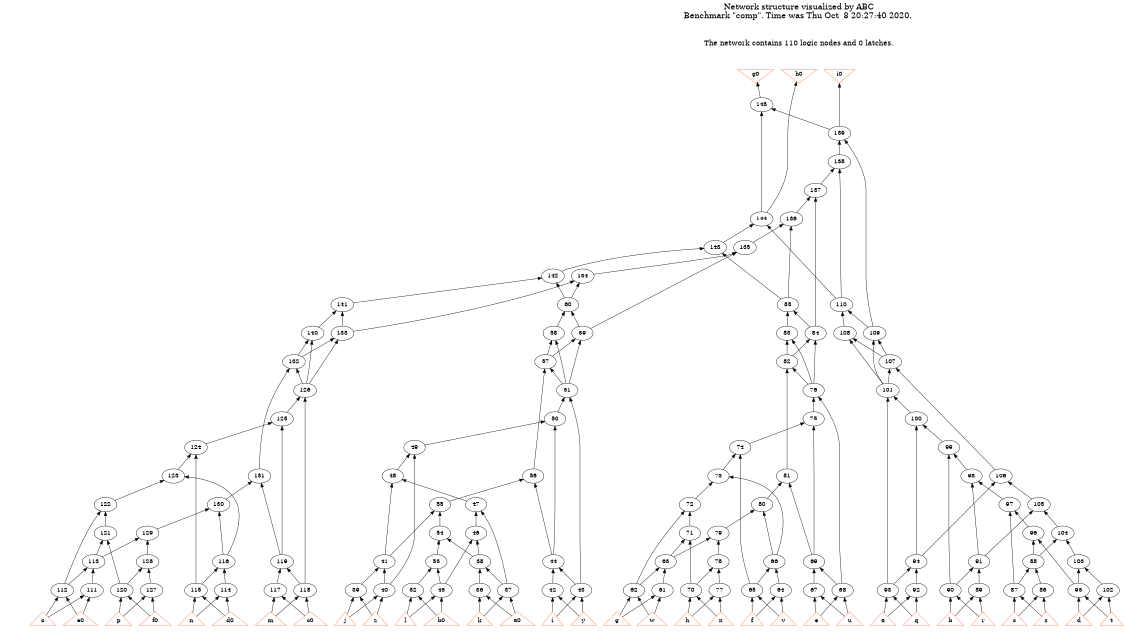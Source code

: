 # Network structure generated by ABC

digraph network {
size = "7.5,10";
center = true;
edge [dir = back];

{
  node [shape = plaintext];
  edge [style = invis];
  LevelTitle1 [label=""];
  LevelTitle2 [label=""];
  Level19 [label = ""];
  Level18 [label = ""];
  Level17 [label = ""];
  Level16 [label = ""];
  Level15 [label = ""];
  Level14 [label = ""];
  Level13 [label = ""];
  Level12 [label = ""];
  Level11 [label = ""];
  Level10 [label = ""];
  Level9 [label = ""];
  Level8 [label = ""];
  Level7 [label = ""];
  Level6 [label = ""];
  Level5 [label = ""];
  Level4 [label = ""];
  Level3 [label = ""];
  Level2 [label = ""];
  Level1 [label = ""];
  Level0 [label = ""];
  LevelTitle1 ->  LevelTitle2 ->  Level19 ->  Level18 ->  Level17 ->  Level16 ->  Level15 ->  Level14 ->  Level13 ->  Level12 ->  Level11 ->  Level10 ->  Level9 ->  Level8 ->  Level7 ->  Level6 ->  Level5 ->  Level4 ->  Level3 ->  Level2 ->  Level1 ->  Level0;
}

{
  rank = same;
  LevelTitle1;
  title1 [shape=plaintext,
          fontsize=20,
          fontname = "Times-Roman",
          label="Network structure visualized by ABC\nBenchmark \"comp\". Time was Thu Oct  8 20:27:40 2020. "
         ];
}

{
  rank = same;
  LevelTitle2;
  title2 [shape=plaintext,
          fontsize=18,
          fontname = "Times-Roman",
          label="The network contains 110 logic nodes and 0 latches.\n"
         ];
}

{
  rank = same;
  Level19;
  Node33 [label = "g0", shape = invtriangle, color = coral, fillcolor = coral];
  Node34 [label = "h0", shape = invtriangle, color = coral, fillcolor = coral];
  Node35 [label = "i0", shape = invtriangle, color = coral, fillcolor = coral];
}

{
  rank = same;
  Level18;
  Node145 [label = "145\n", shape = ellipse];
}

{
  rank = same;
  Level17;
  Node139 [label = "139\n", shape = ellipse];
}

{
  rank = same;
  Level16;
  Node138 [label = "138\n", shape = ellipse];
}

{
  rank = same;
  Level15;
  Node137 [label = "137\n", shape = ellipse];
}

{
  rank = same;
  Level14;
  Node136 [label = "136\n", shape = ellipse];
  Node144 [label = "144\n", shape = ellipse];
}

{
  rank = same;
  Level13;
  Node135 [label = "135\n", shape = ellipse];
  Node143 [label = "143\n", shape = ellipse];
}

{
  rank = same;
  Level12;
  Node134 [label = "134\n", shape = ellipse];
  Node142 [label = "142\n", shape = ellipse];
}

{
  rank = same;
  Level11;
  Node60 [label = "60\n", shape = ellipse];
  Node85 [label = "85\n", shape = ellipse];
  Node110 [label = "110\n", shape = ellipse];
  Node141 [label = "141\n", shape = ellipse];
}

{
  rank = same;
  Level10;
  Node58 [label = "58\n", shape = ellipse];
  Node59 [label = "59\n", shape = ellipse];
  Node83 [label = "83\n", shape = ellipse];
  Node84 [label = "84\n", shape = ellipse];
  Node108 [label = "108\n", shape = ellipse];
  Node109 [label = "109\n", shape = ellipse];
  Node133 [label = "133\n", shape = ellipse];
  Node140 [label = "140\n", shape = ellipse];
}

{
  rank = same;
  Level9;
  Node57 [label = "57\n", shape = ellipse];
  Node82 [label = "82\n", shape = ellipse];
  Node107 [label = "107\n", shape = ellipse];
  Node132 [label = "132\n", shape = ellipse];
}

{
  rank = same;
  Level8;
  Node51 [label = "51\n", shape = ellipse];
  Node76 [label = "76\n", shape = ellipse];
  Node101 [label = "101\n", shape = ellipse];
  Node126 [label = "126\n", shape = ellipse];
}

{
  rank = same;
  Level7;
  Node50 [label = "50\n", shape = ellipse];
  Node75 [label = "75\n", shape = ellipse];
  Node100 [label = "100\n", shape = ellipse];
  Node125 [label = "125\n", shape = ellipse];
}

{
  rank = same;
  Level6;
  Node49 [label = "49\n", shape = ellipse];
  Node74 [label = "74\n", shape = ellipse];
  Node99 [label = "99\n", shape = ellipse];
  Node124 [label = "124\n", shape = ellipse];
}

{
  rank = same;
  Level5;
  Node48 [label = "48\n", shape = ellipse];
  Node56 [label = "56\n", shape = ellipse];
  Node73 [label = "73\n", shape = ellipse];
  Node81 [label = "81\n", shape = ellipse];
  Node98 [label = "98\n", shape = ellipse];
  Node106 [label = "106\n", shape = ellipse];
  Node123 [label = "123\n", shape = ellipse];
  Node131 [label = "131\n", shape = ellipse];
}

{
  rank = same;
  Level4;
  Node47 [label = "47\n", shape = ellipse];
  Node55 [label = "55\n", shape = ellipse];
  Node72 [label = "72\n", shape = ellipse];
  Node80 [label = "80\n", shape = ellipse];
  Node97 [label = "97\n", shape = ellipse];
  Node105 [label = "105\n", shape = ellipse];
  Node122 [label = "122\n", shape = ellipse];
  Node130 [label = "130\n", shape = ellipse];
}

{
  rank = same;
  Level3;
  Node46 [label = "46\n", shape = ellipse];
  Node54 [label = "54\n", shape = ellipse];
  Node71 [label = "71\n", shape = ellipse];
  Node79 [label = "79\n", shape = ellipse];
  Node96 [label = "96\n", shape = ellipse];
  Node104 [label = "104\n", shape = ellipse];
  Node121 [label = "121\n", shape = ellipse];
  Node129 [label = "129\n", shape = ellipse];
}

{
  rank = same;
  Level2;
  Node38 [label = "38\n", shape = ellipse];
  Node41 [label = "41\n", shape = ellipse];
  Node44 [label = "44\n", shape = ellipse];
  Node53 [label = "53\n", shape = ellipse];
  Node63 [label = "63\n", shape = ellipse];
  Node66 [label = "66\n", shape = ellipse];
  Node69 [label = "69\n", shape = ellipse];
  Node78 [label = "78\n", shape = ellipse];
  Node88 [label = "88\n", shape = ellipse];
  Node91 [label = "91\n", shape = ellipse];
  Node94 [label = "94\n", shape = ellipse];
  Node103 [label = "103\n", shape = ellipse];
  Node113 [label = "113\n", shape = ellipse];
  Node116 [label = "116\n", shape = ellipse];
  Node119 [label = "119\n", shape = ellipse];
  Node128 [label = "128\n", shape = ellipse];
}

{
  rank = same;
  Level1;
  Node36 [label = "36\n", shape = ellipse];
  Node37 [label = "37\n", shape = ellipse];
  Node39 [label = "39\n", shape = ellipse];
  Node40 [label = "40\n", shape = ellipse];
  Node42 [label = "42\n", shape = ellipse];
  Node43 [label = "43\n", shape = ellipse];
  Node45 [label = "45\n", shape = ellipse];
  Node52 [label = "52\n", shape = ellipse];
  Node61 [label = "61\n", shape = ellipse];
  Node62 [label = "62\n", shape = ellipse];
  Node64 [label = "64\n", shape = ellipse];
  Node65 [label = "65\n", shape = ellipse];
  Node67 [label = "67\n", shape = ellipse];
  Node68 [label = "68\n", shape = ellipse];
  Node70 [label = "70\n", shape = ellipse];
  Node77 [label = "77\n", shape = ellipse];
  Node86 [label = "86\n", shape = ellipse];
  Node87 [label = "87\n", shape = ellipse];
  Node89 [label = "89\n", shape = ellipse];
  Node90 [label = "90\n", shape = ellipse];
  Node92 [label = "92\n", shape = ellipse];
  Node93 [label = "93\n", shape = ellipse];
  Node95 [label = "95\n", shape = ellipse];
  Node102 [label = "102\n", shape = ellipse];
  Node111 [label = "111\n", shape = ellipse];
  Node112 [label = "112\n", shape = ellipse];
  Node114 [label = "114\n", shape = ellipse];
  Node115 [label = "115\n", shape = ellipse];
  Node117 [label = "117\n", shape = ellipse];
  Node118 [label = "118\n", shape = ellipse];
  Node120 [label = "120\n", shape = ellipse];
  Node127 [label = "127\n", shape = ellipse];
}

{
  rank = same;
  Level0;
  Node1 [label = "a", shape = triangle, color = coral, fillcolor = coral];
  Node2 [label = "b", shape = triangle, color = coral, fillcolor = coral];
  Node3 [label = "c", shape = triangle, color = coral, fillcolor = coral];
  Node4 [label = "d", shape = triangle, color = coral, fillcolor = coral];
  Node5 [label = "e", shape = triangle, color = coral, fillcolor = coral];
  Node6 [label = "f", shape = triangle, color = coral, fillcolor = coral];
  Node7 [label = "g", shape = triangle, color = coral, fillcolor = coral];
  Node8 [label = "h", shape = triangle, color = coral, fillcolor = coral];
  Node9 [label = "i", shape = triangle, color = coral, fillcolor = coral];
  Node10 [label = "j", shape = triangle, color = coral, fillcolor = coral];
  Node11 [label = "k", shape = triangle, color = coral, fillcolor = coral];
  Node12 [label = "l", shape = triangle, color = coral, fillcolor = coral];
  Node13 [label = "m", shape = triangle, color = coral, fillcolor = coral];
  Node14 [label = "n", shape = triangle, color = coral, fillcolor = coral];
  Node15 [label = "o", shape = triangle, color = coral, fillcolor = coral];
  Node16 [label = "p", shape = triangle, color = coral, fillcolor = coral];
  Node17 [label = "q", shape = triangle, color = coral, fillcolor = coral];
  Node18 [label = "r", shape = triangle, color = coral, fillcolor = coral];
  Node19 [label = "s", shape = triangle, color = coral, fillcolor = coral];
  Node20 [label = "t", shape = triangle, color = coral, fillcolor = coral];
  Node21 [label = "u", shape = triangle, color = coral, fillcolor = coral];
  Node22 [label = "v", shape = triangle, color = coral, fillcolor = coral];
  Node23 [label = "w", shape = triangle, color = coral, fillcolor = coral];
  Node24 [label = "x", shape = triangle, color = coral, fillcolor = coral];
  Node25 [label = "y", shape = triangle, color = coral, fillcolor = coral];
  Node26 [label = "z", shape = triangle, color = coral, fillcolor = coral];
  Node27 [label = "a0", shape = triangle, color = coral, fillcolor = coral];
  Node28 [label = "b0", shape = triangle, color = coral, fillcolor = coral];
  Node29 [label = "c0", shape = triangle, color = coral, fillcolor = coral];
  Node30 [label = "d0", shape = triangle, color = coral, fillcolor = coral];
  Node31 [label = "e0", shape = triangle, color = coral, fillcolor = coral];
  Node32 [label = "f0", shape = triangle, color = coral, fillcolor = coral];
}

title1 -> title2 [style = invis];
title2 -> Node33 [style = invis];
title2 -> Node34 [style = invis];
title2 -> Node35 [style = invis];
Node33 -> Node34 [style = invis];
Node34 -> Node35 [style = invis];
Node33 -> Node145 [style = solid];
Node34 -> Node144 [style = solid];
Node35 -> Node139 [style = solid];
Node36 -> Node11 [style = solid];
Node36 -> Node27 [style = solid];
Node37 -> Node11 [style = solid];
Node37 -> Node27 [style = solid];
Node38 -> Node36 [style = solid];
Node38 -> Node37 [style = solid];
Node39 -> Node10 [style = solid];
Node39 -> Node26 [style = solid];
Node40 -> Node10 [style = solid];
Node40 -> Node26 [style = solid];
Node41 -> Node39 [style = solid];
Node41 -> Node40 [style = solid];
Node42 -> Node9 [style = solid];
Node42 -> Node25 [style = solid];
Node43 -> Node9 [style = solid];
Node43 -> Node25 [style = solid];
Node44 -> Node42 [style = solid];
Node44 -> Node43 [style = solid];
Node45 -> Node12 [style = solid];
Node45 -> Node28 [style = solid];
Node46 -> Node38 [style = solid];
Node46 -> Node45 [style = solid];
Node47 -> Node37 [style = solid];
Node47 -> Node46 [style = solid];
Node48 -> Node41 [style = solid];
Node48 -> Node47 [style = solid];
Node49 -> Node40 [style = solid];
Node49 -> Node48 [style = solid];
Node50 -> Node44 [style = solid];
Node50 -> Node49 [style = solid];
Node51 -> Node43 [style = solid];
Node51 -> Node50 [style = solid];
Node52 -> Node12 [style = solid];
Node52 -> Node28 [style = solid];
Node53 -> Node45 [style = solid];
Node53 -> Node52 [style = solid];
Node54 -> Node38 [style = solid];
Node54 -> Node53 [style = solid];
Node55 -> Node41 [style = solid];
Node55 -> Node54 [style = solid];
Node56 -> Node44 [style = solid];
Node56 -> Node55 [style = solid];
Node57 -> Node51 [style = solid];
Node57 -> Node56 [style = solid];
Node58 -> Node51 [style = solid];
Node58 -> Node57 [style = solid];
Node59 -> Node51 [style = solid];
Node59 -> Node57 [style = solid];
Node60 -> Node58 [style = solid];
Node60 -> Node59 [style = solid];
Node61 -> Node7 [style = solid];
Node61 -> Node23 [style = solid];
Node62 -> Node7 [style = solid];
Node62 -> Node23 [style = solid];
Node63 -> Node61 [style = solid];
Node63 -> Node62 [style = solid];
Node64 -> Node6 [style = solid];
Node64 -> Node22 [style = solid];
Node65 -> Node6 [style = solid];
Node65 -> Node22 [style = solid];
Node66 -> Node64 [style = solid];
Node66 -> Node65 [style = solid];
Node67 -> Node5 [style = solid];
Node67 -> Node21 [style = solid];
Node68 -> Node5 [style = solid];
Node68 -> Node21 [style = solid];
Node69 -> Node67 [style = solid];
Node69 -> Node68 [style = solid];
Node70 -> Node8 [style = solid];
Node70 -> Node24 [style = solid];
Node71 -> Node63 [style = solid];
Node71 -> Node70 [style = solid];
Node72 -> Node62 [style = solid];
Node72 -> Node71 [style = solid];
Node73 -> Node66 [style = solid];
Node73 -> Node72 [style = solid];
Node74 -> Node65 [style = solid];
Node74 -> Node73 [style = solid];
Node75 -> Node69 [style = solid];
Node75 -> Node74 [style = solid];
Node76 -> Node68 [style = solid];
Node76 -> Node75 [style = solid];
Node77 -> Node8 [style = solid];
Node77 -> Node24 [style = solid];
Node78 -> Node70 [style = solid];
Node78 -> Node77 [style = solid];
Node79 -> Node63 [style = solid];
Node79 -> Node78 [style = solid];
Node80 -> Node66 [style = solid];
Node80 -> Node79 [style = solid];
Node81 -> Node69 [style = solid];
Node81 -> Node80 [style = solid];
Node82 -> Node76 [style = solid];
Node82 -> Node81 [style = solid];
Node83 -> Node76 [style = solid];
Node83 -> Node82 [style = solid];
Node84 -> Node76 [style = solid];
Node84 -> Node82 [style = solid];
Node85 -> Node83 [style = solid];
Node85 -> Node84 [style = solid];
Node86 -> Node3 [style = solid];
Node86 -> Node19 [style = solid];
Node87 -> Node3 [style = solid];
Node87 -> Node19 [style = solid];
Node88 -> Node86 [style = solid];
Node88 -> Node87 [style = solid];
Node89 -> Node2 [style = solid];
Node89 -> Node18 [style = solid];
Node90 -> Node2 [style = solid];
Node90 -> Node18 [style = solid];
Node91 -> Node89 [style = solid];
Node91 -> Node90 [style = solid];
Node92 -> Node1 [style = solid];
Node92 -> Node17 [style = solid];
Node93 -> Node1 [style = solid];
Node93 -> Node17 [style = solid];
Node94 -> Node92 [style = solid];
Node94 -> Node93 [style = solid];
Node95 -> Node4 [style = solid];
Node95 -> Node20 [style = solid];
Node96 -> Node88 [style = solid];
Node96 -> Node95 [style = solid];
Node97 -> Node87 [style = solid];
Node97 -> Node96 [style = solid];
Node98 -> Node91 [style = solid];
Node98 -> Node97 [style = solid];
Node99 -> Node90 [style = solid];
Node99 -> Node98 [style = solid];
Node100 -> Node94 [style = solid];
Node100 -> Node99 [style = solid];
Node101 -> Node93 [style = solid];
Node101 -> Node100 [style = solid];
Node102 -> Node4 [style = solid];
Node102 -> Node20 [style = solid];
Node103 -> Node95 [style = solid];
Node103 -> Node102 [style = solid];
Node104 -> Node88 [style = solid];
Node104 -> Node103 [style = solid];
Node105 -> Node91 [style = solid];
Node105 -> Node104 [style = solid];
Node106 -> Node94 [style = solid];
Node106 -> Node105 [style = solid];
Node107 -> Node101 [style = solid];
Node107 -> Node106 [style = solid];
Node108 -> Node101 [style = solid];
Node108 -> Node107 [style = solid];
Node109 -> Node101 [style = solid];
Node109 -> Node107 [style = solid];
Node110 -> Node108 [style = solid];
Node110 -> Node109 [style = solid];
Node111 -> Node15 [style = solid];
Node111 -> Node31 [style = solid];
Node112 -> Node15 [style = solid];
Node112 -> Node31 [style = solid];
Node113 -> Node111 [style = solid];
Node113 -> Node112 [style = solid];
Node114 -> Node14 [style = solid];
Node114 -> Node30 [style = solid];
Node115 -> Node14 [style = solid];
Node115 -> Node30 [style = solid];
Node116 -> Node114 [style = solid];
Node116 -> Node115 [style = solid];
Node117 -> Node13 [style = solid];
Node117 -> Node29 [style = solid];
Node118 -> Node13 [style = solid];
Node118 -> Node29 [style = solid];
Node119 -> Node117 [style = solid];
Node119 -> Node118 [style = solid];
Node120 -> Node16 [style = solid];
Node120 -> Node32 [style = solid];
Node121 -> Node113 [style = solid];
Node121 -> Node120 [style = solid];
Node122 -> Node112 [style = solid];
Node122 -> Node121 [style = solid];
Node123 -> Node116 [style = solid];
Node123 -> Node122 [style = solid];
Node124 -> Node115 [style = solid];
Node124 -> Node123 [style = solid];
Node125 -> Node119 [style = solid];
Node125 -> Node124 [style = solid];
Node126 -> Node118 [style = solid];
Node126 -> Node125 [style = solid];
Node127 -> Node16 [style = solid];
Node127 -> Node32 [style = solid];
Node128 -> Node120 [style = solid];
Node128 -> Node127 [style = solid];
Node129 -> Node113 [style = solid];
Node129 -> Node128 [style = solid];
Node130 -> Node116 [style = solid];
Node130 -> Node129 [style = solid];
Node131 -> Node119 [style = solid];
Node131 -> Node130 [style = solid];
Node132 -> Node126 [style = solid];
Node132 -> Node131 [style = solid];
Node133 -> Node126 [style = solid];
Node133 -> Node132 [style = solid];
Node134 -> Node60 [style = solid];
Node134 -> Node133 [style = solid];
Node135 -> Node59 [style = solid];
Node135 -> Node134 [style = solid];
Node136 -> Node85 [style = solid];
Node136 -> Node135 [style = solid];
Node137 -> Node84 [style = solid];
Node137 -> Node136 [style = solid];
Node138 -> Node110 [style = solid];
Node138 -> Node137 [style = solid];
Node139 -> Node109 [style = solid];
Node139 -> Node138 [style = solid];
Node140 -> Node126 [style = solid];
Node140 -> Node132 [style = solid];
Node141 -> Node133 [style = solid];
Node141 -> Node140 [style = solid];
Node142 -> Node60 [style = solid];
Node142 -> Node141 [style = solid];
Node143 -> Node85 [style = solid];
Node143 -> Node142 [style = solid];
Node144 -> Node110 [style = solid];
Node144 -> Node143 [style = solid];
Node145 -> Node139 [style = solid];
Node145 -> Node144 [style = solid];
}

